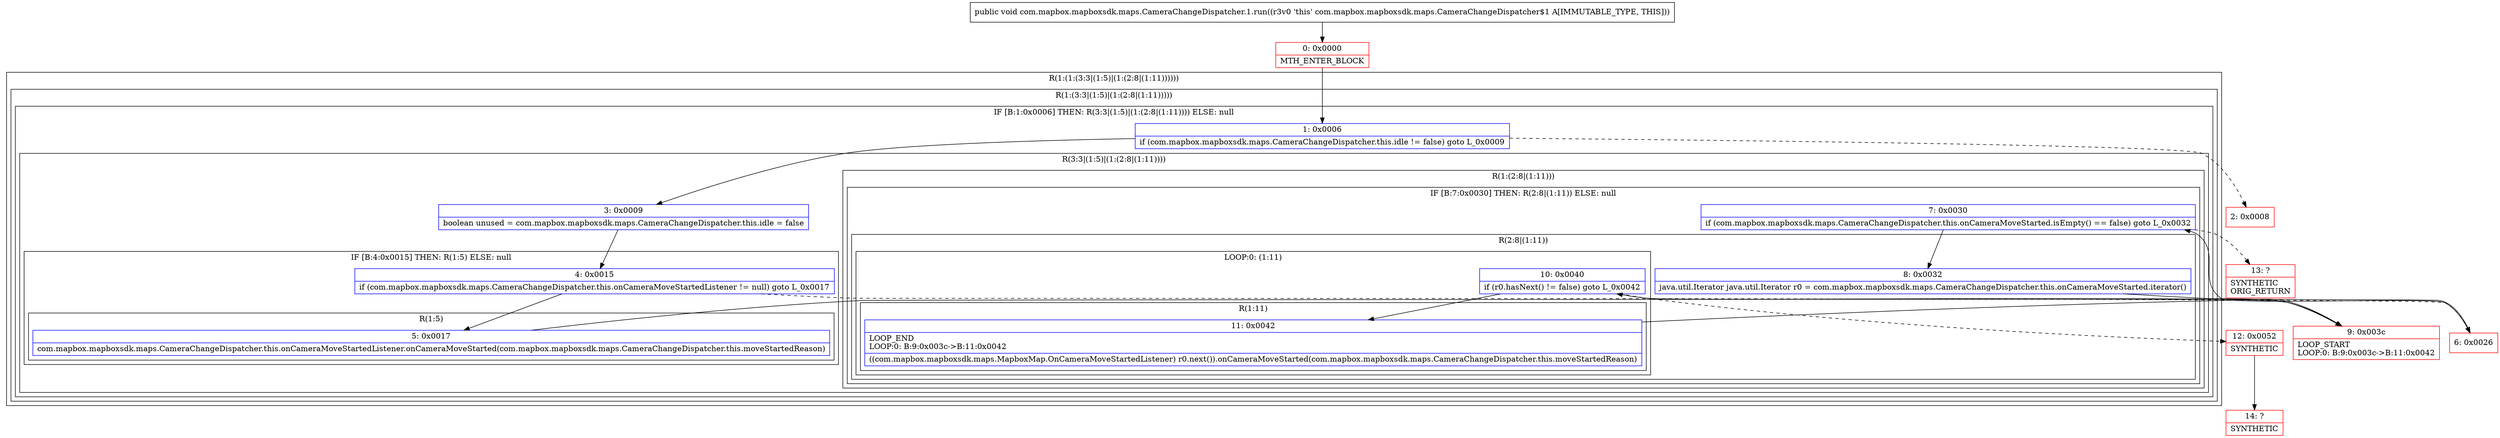 digraph "CFG forcom.mapbox.mapboxsdk.maps.CameraChangeDispatcher.1.run()V" {
subgraph cluster_Region_445277339 {
label = "R(1:(1:(3:3|(1:5)|(1:(2:8|(1:11))))))";
node [shape=record,color=blue];
subgraph cluster_Region_704806268 {
label = "R(1:(3:3|(1:5)|(1:(2:8|(1:11)))))";
node [shape=record,color=blue];
subgraph cluster_IfRegion_688345713 {
label = "IF [B:1:0x0006] THEN: R(3:3|(1:5)|(1:(2:8|(1:11)))) ELSE: null";
node [shape=record,color=blue];
Node_1 [shape=record,label="{1\:\ 0x0006|if (com.mapbox.mapboxsdk.maps.CameraChangeDispatcher.this.idle != false) goto L_0x0009\l}"];
subgraph cluster_Region_191005922 {
label = "R(3:3|(1:5)|(1:(2:8|(1:11))))";
node [shape=record,color=blue];
Node_3 [shape=record,label="{3\:\ 0x0009|boolean unused = com.mapbox.mapboxsdk.maps.CameraChangeDispatcher.this.idle = false\l}"];
subgraph cluster_IfRegion_1116051369 {
label = "IF [B:4:0x0015] THEN: R(1:5) ELSE: null";
node [shape=record,color=blue];
Node_4 [shape=record,label="{4\:\ 0x0015|if (com.mapbox.mapboxsdk.maps.CameraChangeDispatcher.this.onCameraMoveStartedListener != null) goto L_0x0017\l}"];
subgraph cluster_Region_2069228312 {
label = "R(1:5)";
node [shape=record,color=blue];
Node_5 [shape=record,label="{5\:\ 0x0017|com.mapbox.mapboxsdk.maps.CameraChangeDispatcher.this.onCameraMoveStartedListener.onCameraMoveStarted(com.mapbox.mapboxsdk.maps.CameraChangeDispatcher.this.moveStartedReason)\l}"];
}
}
subgraph cluster_Region_1750248153 {
label = "R(1:(2:8|(1:11)))";
node [shape=record,color=blue];
subgraph cluster_IfRegion_1997039269 {
label = "IF [B:7:0x0030] THEN: R(2:8|(1:11)) ELSE: null";
node [shape=record,color=blue];
Node_7 [shape=record,label="{7\:\ 0x0030|if (com.mapbox.mapboxsdk.maps.CameraChangeDispatcher.this.onCameraMoveStarted.isEmpty() == false) goto L_0x0032\l}"];
subgraph cluster_Region_44031662 {
label = "R(2:8|(1:11))";
node [shape=record,color=blue];
Node_8 [shape=record,label="{8\:\ 0x0032|java.util.Iterator java.util.Iterator r0 = com.mapbox.mapboxsdk.maps.CameraChangeDispatcher.this.onCameraMoveStarted.iterator()\l}"];
subgraph cluster_LoopRegion_2086052914 {
label = "LOOP:0: (1:11)";
node [shape=record,color=blue];
Node_10 [shape=record,label="{10\:\ 0x0040|if (r0.hasNext() != false) goto L_0x0042\l}"];
subgraph cluster_Region_1848072477 {
label = "R(1:11)";
node [shape=record,color=blue];
Node_11 [shape=record,label="{11\:\ 0x0042|LOOP_END\lLOOP:0: B:9:0x003c\-\>B:11:0x0042\l|((com.mapbox.mapboxsdk.maps.MapboxMap.OnCameraMoveStartedListener) r0.next()).onCameraMoveStarted(com.mapbox.mapboxsdk.maps.CameraChangeDispatcher.this.moveStartedReason)\l}"];
}
}
}
}
}
}
}
}
}
Node_0 [shape=record,color=red,label="{0\:\ 0x0000|MTH_ENTER_BLOCK\l}"];
Node_2 [shape=record,color=red,label="{2\:\ 0x0008}"];
Node_6 [shape=record,color=red,label="{6\:\ 0x0026}"];
Node_9 [shape=record,color=red,label="{9\:\ 0x003c|LOOP_START\lLOOP:0: B:9:0x003c\-\>B:11:0x0042\l}"];
Node_12 [shape=record,color=red,label="{12\:\ 0x0052|SYNTHETIC\l}"];
Node_13 [shape=record,color=red,label="{13\:\ ?|SYNTHETIC\lORIG_RETURN\l}"];
Node_14 [shape=record,color=red,label="{14\:\ ?|SYNTHETIC\l}"];
MethodNode[shape=record,label="{public void com.mapbox.mapboxsdk.maps.CameraChangeDispatcher.1.run((r3v0 'this' com.mapbox.mapboxsdk.maps.CameraChangeDispatcher$1 A[IMMUTABLE_TYPE, THIS])) }"];
MethodNode -> Node_0;
Node_1 -> Node_2[style=dashed];
Node_1 -> Node_3;
Node_3 -> Node_4;
Node_4 -> Node_5;
Node_4 -> Node_6[style=dashed];
Node_5 -> Node_6;
Node_7 -> Node_8;
Node_7 -> Node_13[style=dashed];
Node_8 -> Node_9;
Node_10 -> Node_11;
Node_10 -> Node_12[style=dashed];
Node_11 -> Node_9;
Node_0 -> Node_1;
Node_6 -> Node_7;
Node_9 -> Node_10;
Node_12 -> Node_14;
}

